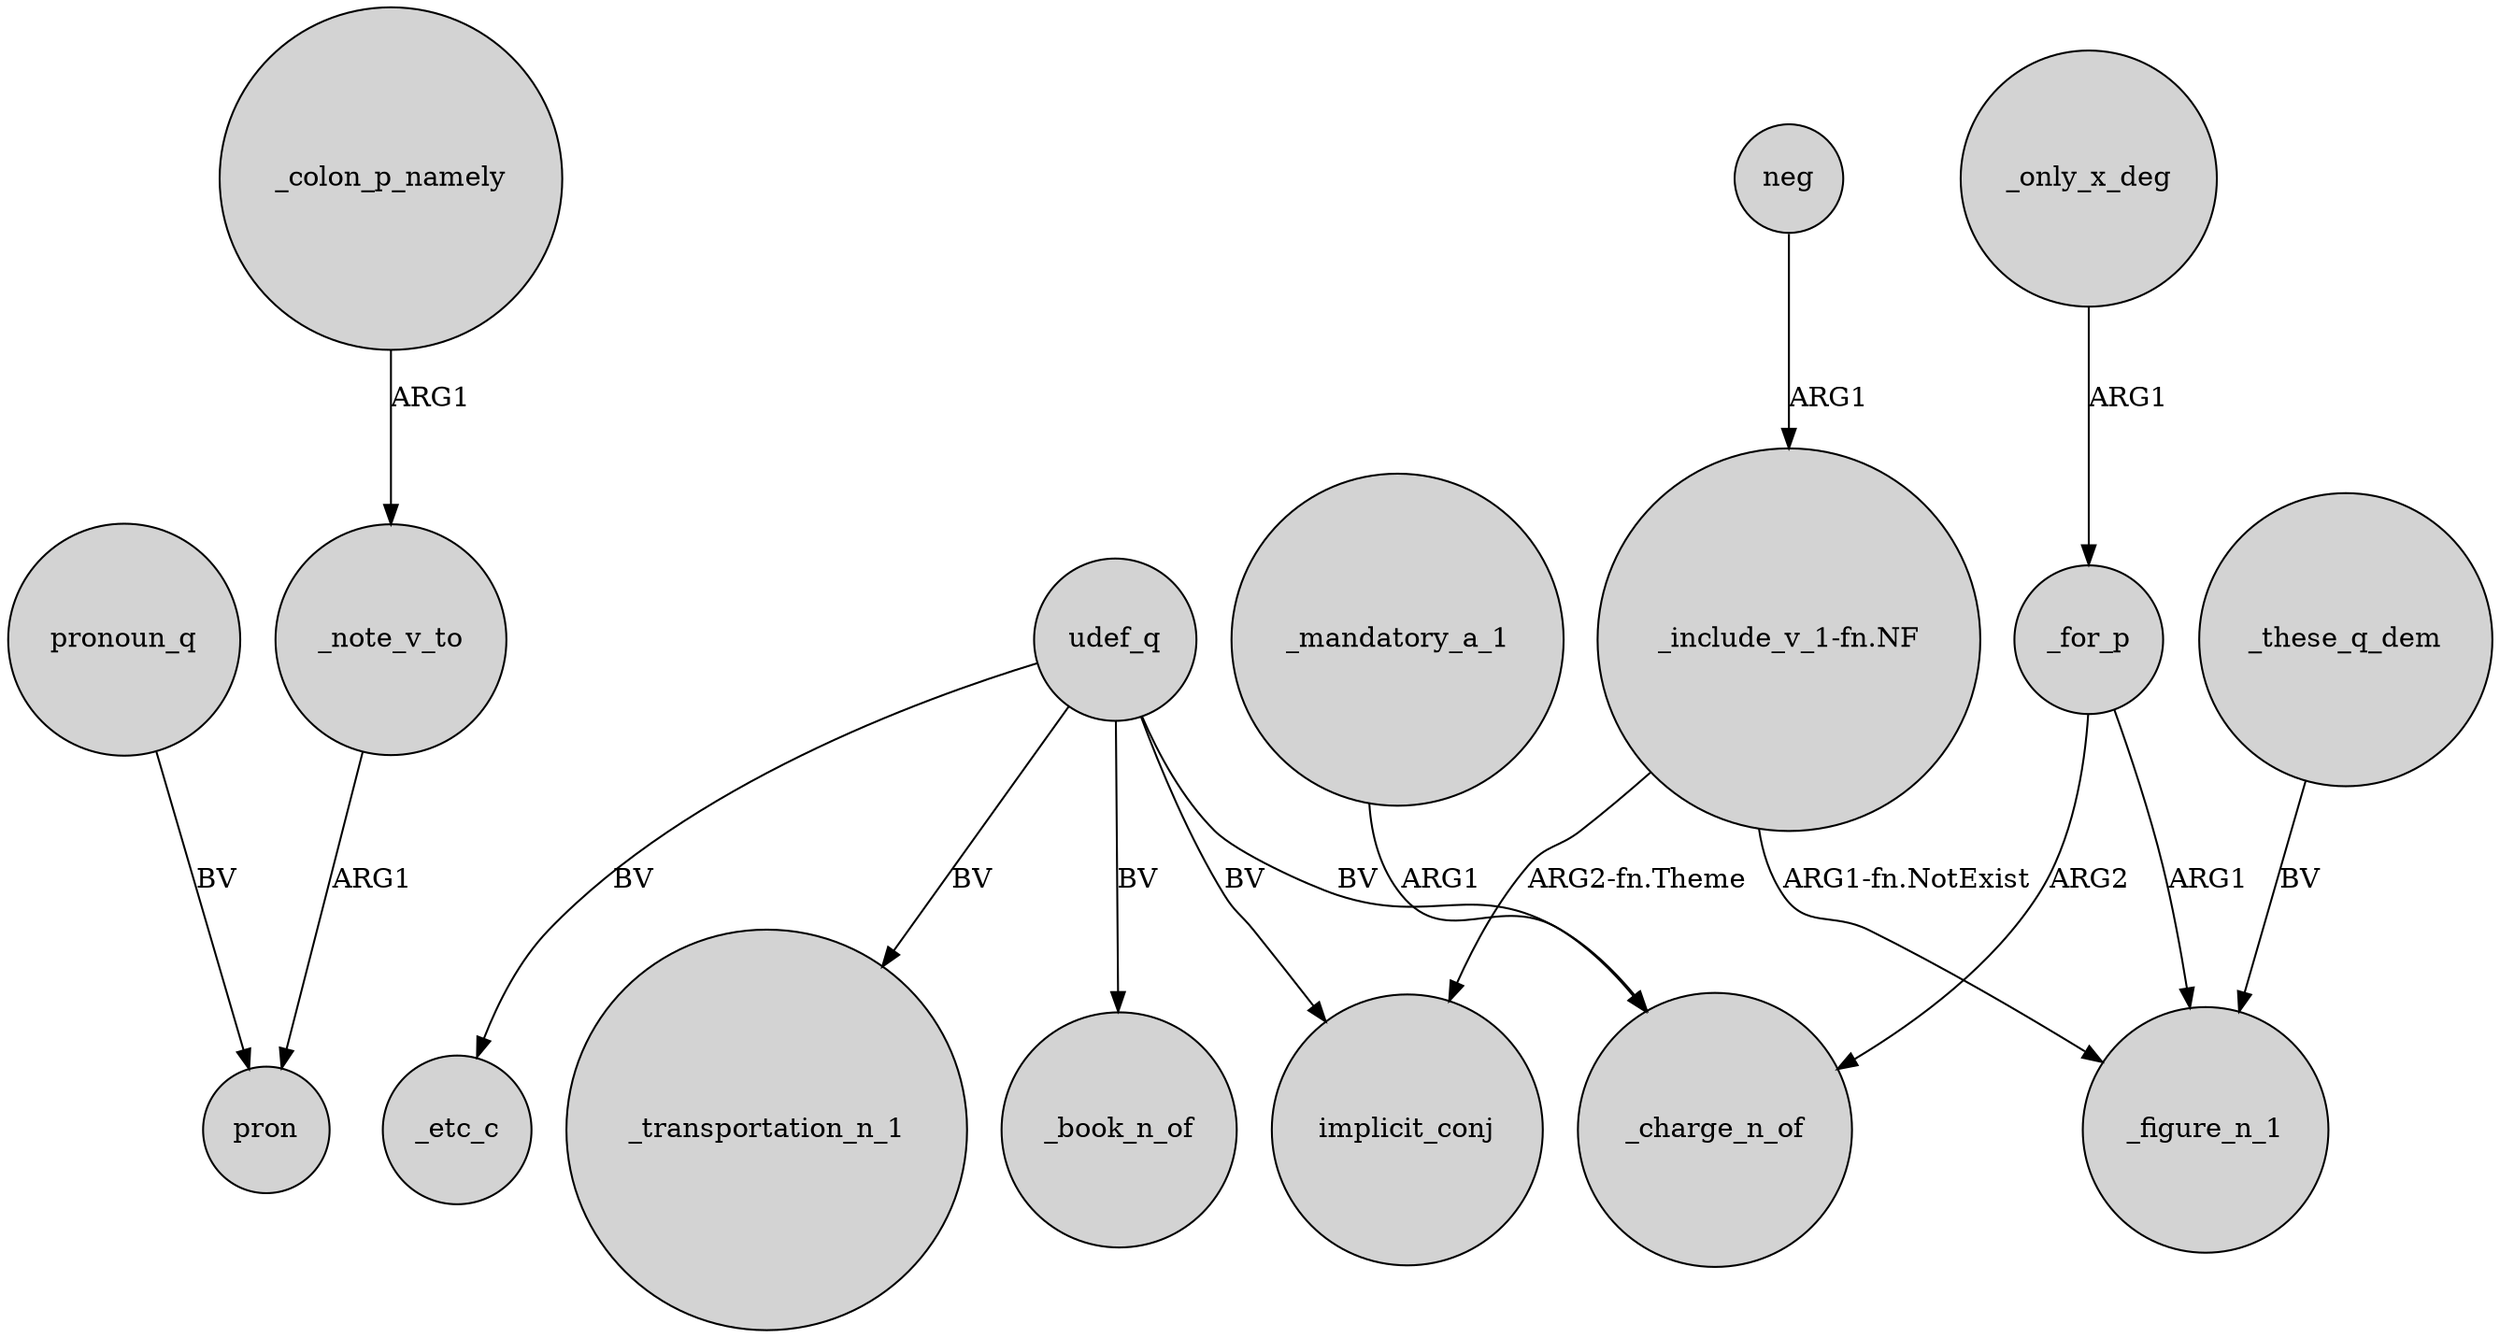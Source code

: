 digraph {
	node [shape=circle style=filled]
	_note_v_to -> pron [label=ARG1]
	_these_q_dem -> _figure_n_1 [label=BV]
	udef_q -> _etc_c [label=BV]
	neg -> "_include_v_1-fn.NF" [label=ARG1]
	_colon_p_namely -> _note_v_to [label=ARG1]
	udef_q -> _transportation_n_1 [label=BV]
	_only_x_deg -> _for_p [label=ARG1]
	_for_p -> _figure_n_1 [label=ARG1]
	_mandatory_a_1 -> _charge_n_of [label=ARG1]
	udef_q -> _charge_n_of [label=BV]
	udef_q -> implicit_conj [label=BV]
	"_include_v_1-fn.NF" -> _figure_n_1 [label="ARG1-fn.NotExist"]
	udef_q -> _book_n_of [label=BV]
	_for_p -> _charge_n_of [label=ARG2]
	"_include_v_1-fn.NF" -> implicit_conj [label="ARG2-fn.Theme"]
	pronoun_q -> pron [label=BV]
}
